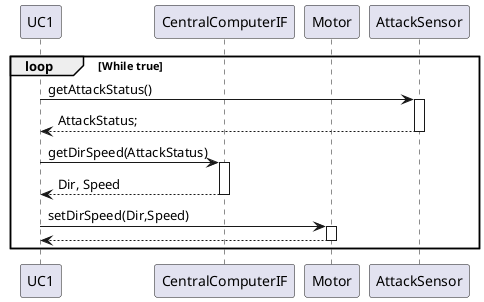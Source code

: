 @startuml

participant UC1
participant CentralComputerIF
participant Motor
participant AttackSensor

'Punkt 3'
loop While true
        UC1 -> AttackSensor: getAttackStatus()
        activate AttackSensor
        AttackSensor --> UC1: AttackStatus;
        deactivate AttackSensor
        UC1 -> CentralComputerIF : getDirSpeed(AttackStatus)
        activate CentralComputerIF
        CentralComputerIF --> UC1: Dir, Speed
        deactivate CentralComputerIF
        UC1 -> Motor: setDirSpeed(Dir,Speed)
        activate Motor
        UC1 <-- Motor
        deactivate Motor
end loop 

@enduml